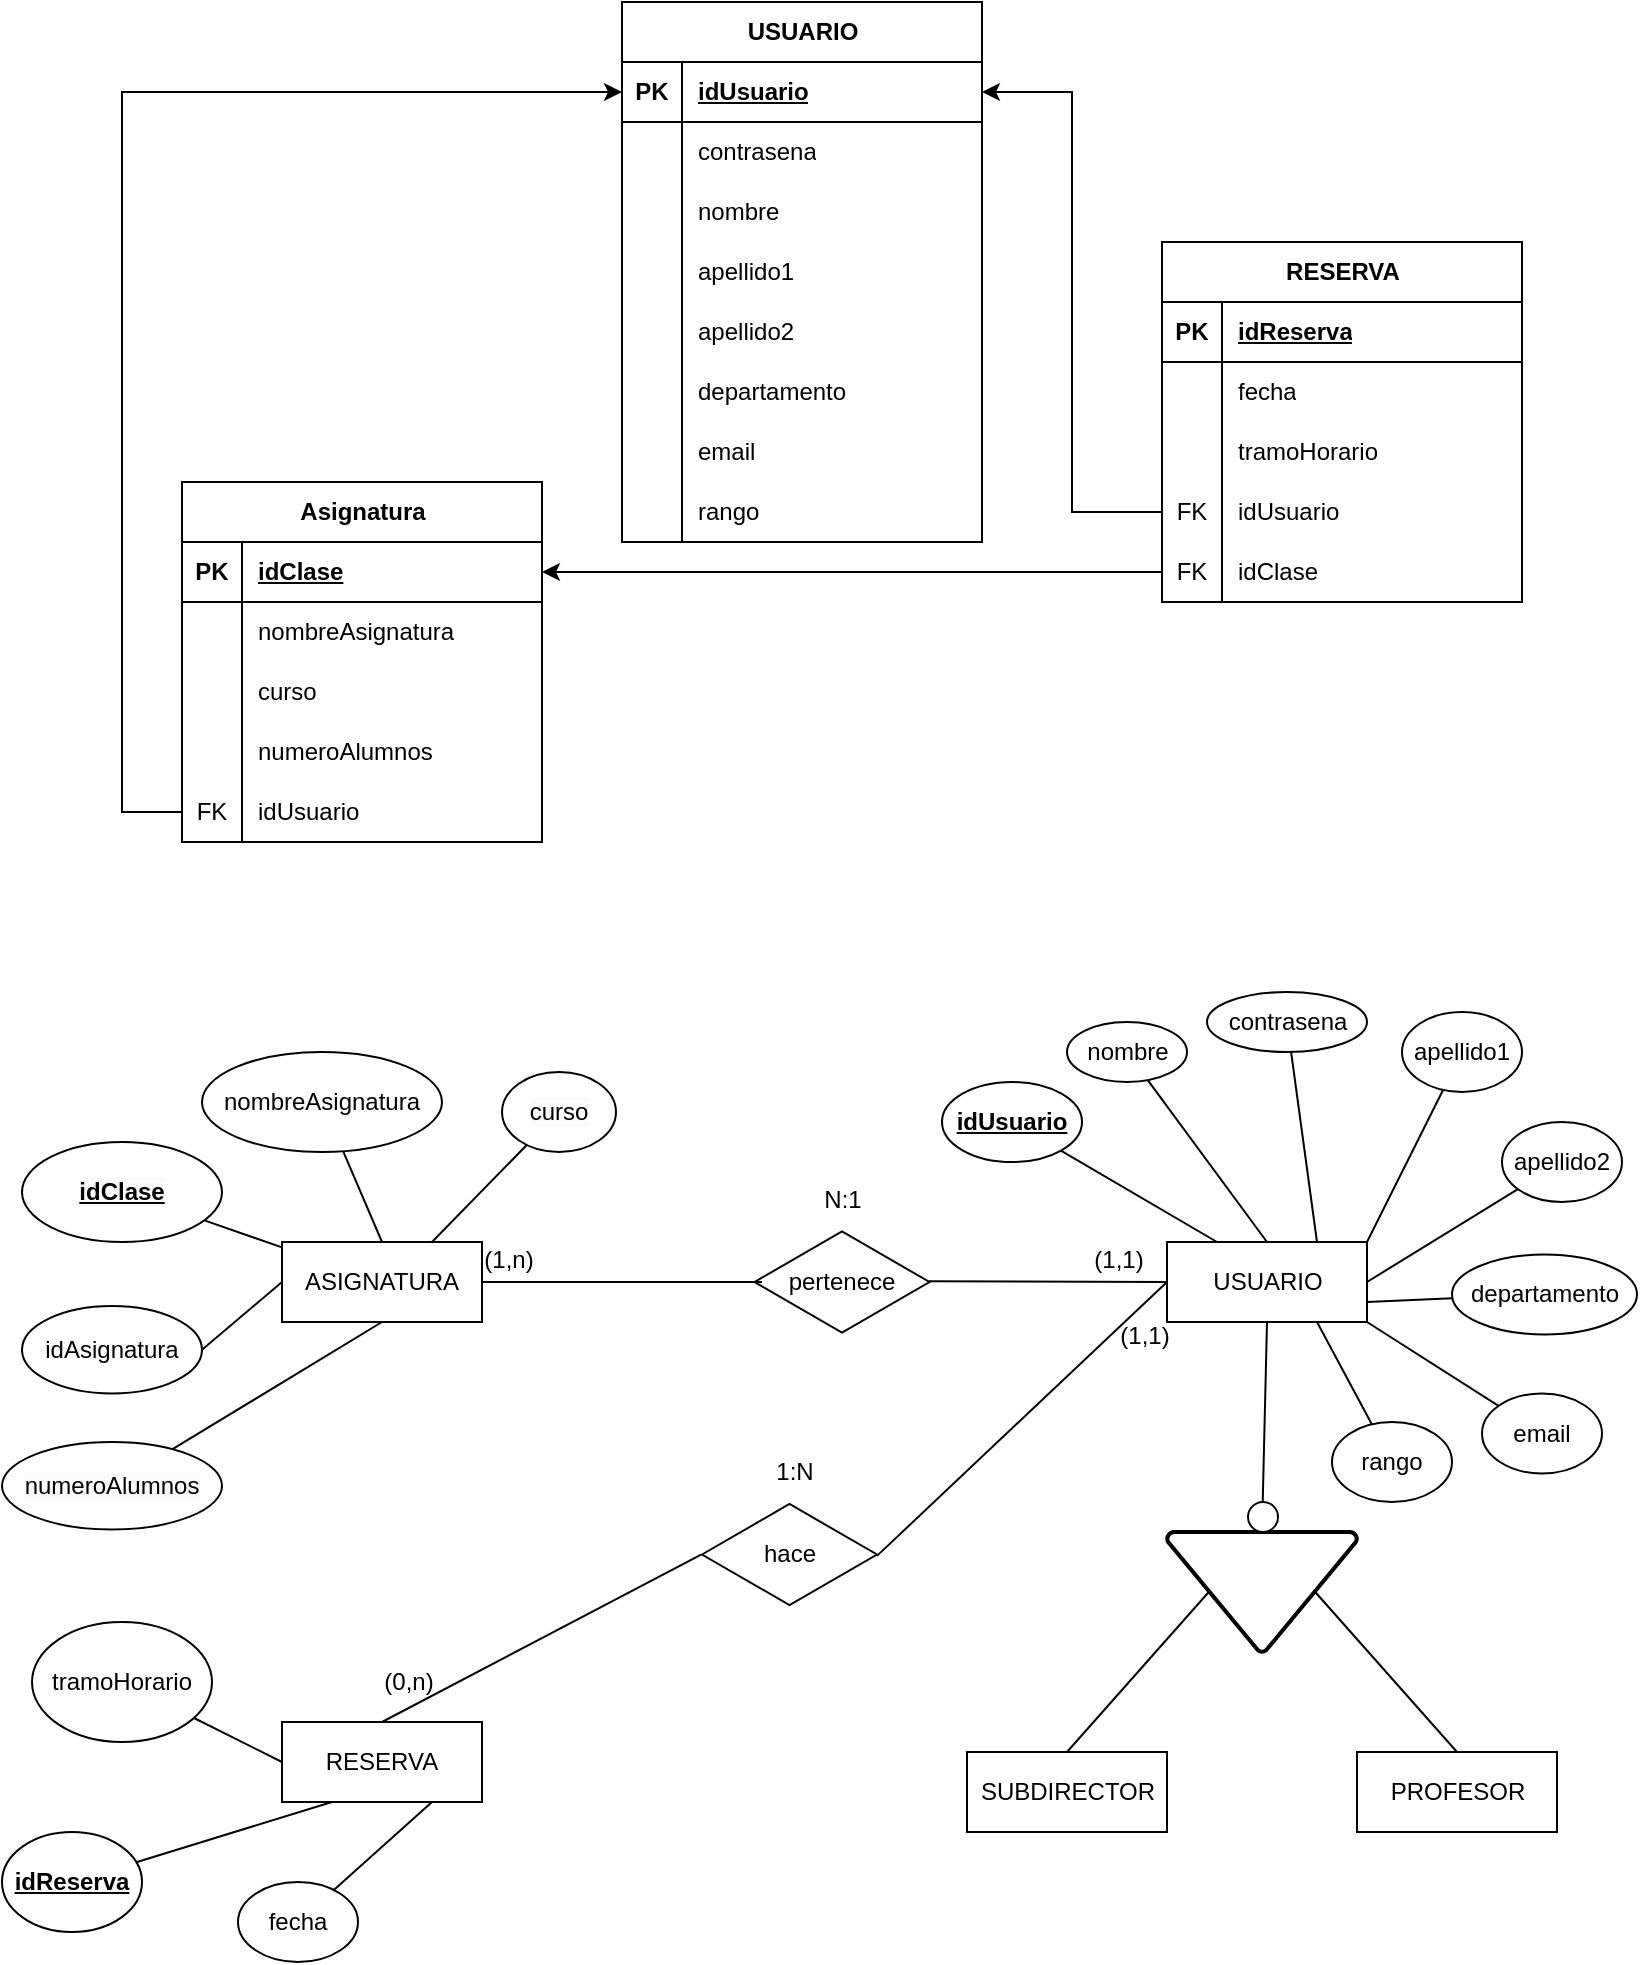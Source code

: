 <mxfile version="26.0.11">
  <diagram name="Página-1" id="NX2gMOwVnBS0EmzMO7Or">
    <mxGraphModel dx="1000" dy="530" grid="1" gridSize="10" guides="1" tooltips="1" connect="1" arrows="1" fold="1" page="1" pageScale="1" pageWidth="827" pageHeight="1169" math="0" shadow="0">
      <root>
        <mxCell id="0" />
        <mxCell id="1" parent="0" />
        <mxCell id="wzYJ2r0seQuiLL_xnfaj-1" value="USUARIO" style="shape=table;startSize=30;container=1;collapsible=1;childLayout=tableLayout;fixedRows=1;rowLines=0;fontStyle=1;align=center;resizeLast=1;html=1;" parent="1" vertex="1">
          <mxGeometry x="310" y="60" width="180" height="270" as="geometry" />
        </mxCell>
        <mxCell id="wzYJ2r0seQuiLL_xnfaj-2" value="" style="shape=tableRow;horizontal=0;startSize=0;swimlaneHead=0;swimlaneBody=0;fillColor=none;collapsible=0;dropTarget=0;points=[[0,0.5],[1,0.5]];portConstraint=eastwest;top=0;left=0;right=0;bottom=1;" parent="wzYJ2r0seQuiLL_xnfaj-1" vertex="1">
          <mxGeometry y="30" width="180" height="30" as="geometry" />
        </mxCell>
        <mxCell id="wzYJ2r0seQuiLL_xnfaj-3" value="PK" style="shape=partialRectangle;connectable=0;fillColor=none;top=0;left=0;bottom=0;right=0;fontStyle=1;overflow=hidden;whiteSpace=wrap;html=1;" parent="wzYJ2r0seQuiLL_xnfaj-2" vertex="1">
          <mxGeometry width="30" height="30" as="geometry">
            <mxRectangle width="30" height="30" as="alternateBounds" />
          </mxGeometry>
        </mxCell>
        <mxCell id="wzYJ2r0seQuiLL_xnfaj-4" value="idUsuario" style="shape=partialRectangle;connectable=0;fillColor=none;top=0;left=0;bottom=0;right=0;align=left;spacingLeft=6;fontStyle=5;overflow=hidden;whiteSpace=wrap;html=1;" parent="wzYJ2r0seQuiLL_xnfaj-2" vertex="1">
          <mxGeometry x="30" width="150" height="30" as="geometry">
            <mxRectangle width="150" height="30" as="alternateBounds" />
          </mxGeometry>
        </mxCell>
        <mxCell id="wzYJ2r0seQuiLL_xnfaj-5" value="" style="shape=tableRow;horizontal=0;startSize=0;swimlaneHead=0;swimlaneBody=0;fillColor=none;collapsible=0;dropTarget=0;points=[[0,0.5],[1,0.5]];portConstraint=eastwest;top=0;left=0;right=0;bottom=0;" parent="wzYJ2r0seQuiLL_xnfaj-1" vertex="1">
          <mxGeometry y="60" width="180" height="30" as="geometry" />
        </mxCell>
        <mxCell id="wzYJ2r0seQuiLL_xnfaj-6" value="" style="shape=partialRectangle;connectable=0;fillColor=none;top=0;left=0;bottom=0;right=0;editable=1;overflow=hidden;whiteSpace=wrap;html=1;" parent="wzYJ2r0seQuiLL_xnfaj-5" vertex="1">
          <mxGeometry width="30" height="30" as="geometry">
            <mxRectangle width="30" height="30" as="alternateBounds" />
          </mxGeometry>
        </mxCell>
        <mxCell id="wzYJ2r0seQuiLL_xnfaj-7" value="contrasena" style="shape=partialRectangle;connectable=0;fillColor=none;top=0;left=0;bottom=0;right=0;align=left;spacingLeft=6;overflow=hidden;whiteSpace=wrap;html=1;" parent="wzYJ2r0seQuiLL_xnfaj-5" vertex="1">
          <mxGeometry x="30" width="150" height="30" as="geometry">
            <mxRectangle width="150" height="30" as="alternateBounds" />
          </mxGeometry>
        </mxCell>
        <mxCell id="wzYJ2r0seQuiLL_xnfaj-8" value="" style="shape=tableRow;horizontal=0;startSize=0;swimlaneHead=0;swimlaneBody=0;fillColor=none;collapsible=0;dropTarget=0;points=[[0,0.5],[1,0.5]];portConstraint=eastwest;top=0;left=0;right=0;bottom=0;" parent="wzYJ2r0seQuiLL_xnfaj-1" vertex="1">
          <mxGeometry y="90" width="180" height="30" as="geometry" />
        </mxCell>
        <mxCell id="wzYJ2r0seQuiLL_xnfaj-9" value="" style="shape=partialRectangle;connectable=0;fillColor=none;top=0;left=0;bottom=0;right=0;editable=1;overflow=hidden;whiteSpace=wrap;html=1;" parent="wzYJ2r0seQuiLL_xnfaj-8" vertex="1">
          <mxGeometry width="30" height="30" as="geometry">
            <mxRectangle width="30" height="30" as="alternateBounds" />
          </mxGeometry>
        </mxCell>
        <mxCell id="wzYJ2r0seQuiLL_xnfaj-10" value="nombre" style="shape=partialRectangle;connectable=0;fillColor=none;top=0;left=0;bottom=0;right=0;align=left;spacingLeft=6;overflow=hidden;whiteSpace=wrap;html=1;" parent="wzYJ2r0seQuiLL_xnfaj-8" vertex="1">
          <mxGeometry x="30" width="150" height="30" as="geometry">
            <mxRectangle width="150" height="30" as="alternateBounds" />
          </mxGeometry>
        </mxCell>
        <mxCell id="wzYJ2r0seQuiLL_xnfaj-11" value="" style="shape=tableRow;horizontal=0;startSize=0;swimlaneHead=0;swimlaneBody=0;fillColor=none;collapsible=0;dropTarget=0;points=[[0,0.5],[1,0.5]];portConstraint=eastwest;top=0;left=0;right=0;bottom=0;" parent="wzYJ2r0seQuiLL_xnfaj-1" vertex="1">
          <mxGeometry y="120" width="180" height="30" as="geometry" />
        </mxCell>
        <mxCell id="wzYJ2r0seQuiLL_xnfaj-12" value="" style="shape=partialRectangle;connectable=0;fillColor=none;top=0;left=0;bottom=0;right=0;editable=1;overflow=hidden;whiteSpace=wrap;html=1;" parent="wzYJ2r0seQuiLL_xnfaj-11" vertex="1">
          <mxGeometry width="30" height="30" as="geometry">
            <mxRectangle width="30" height="30" as="alternateBounds" />
          </mxGeometry>
        </mxCell>
        <mxCell id="wzYJ2r0seQuiLL_xnfaj-13" value="apellido1" style="shape=partialRectangle;connectable=0;fillColor=none;top=0;left=0;bottom=0;right=0;align=left;spacingLeft=6;overflow=hidden;whiteSpace=wrap;html=1;" parent="wzYJ2r0seQuiLL_xnfaj-11" vertex="1">
          <mxGeometry x="30" width="150" height="30" as="geometry">
            <mxRectangle width="150" height="30" as="alternateBounds" />
          </mxGeometry>
        </mxCell>
        <mxCell id="wzYJ2r0seQuiLL_xnfaj-40" value="" style="shape=tableRow;horizontal=0;startSize=0;swimlaneHead=0;swimlaneBody=0;fillColor=none;collapsible=0;dropTarget=0;points=[[0,0.5],[1,0.5]];portConstraint=eastwest;top=0;left=0;right=0;bottom=0;" parent="wzYJ2r0seQuiLL_xnfaj-1" vertex="1">
          <mxGeometry y="150" width="180" height="30" as="geometry" />
        </mxCell>
        <mxCell id="wzYJ2r0seQuiLL_xnfaj-41" value="" style="shape=partialRectangle;connectable=0;fillColor=none;top=0;left=0;bottom=0;right=0;editable=1;overflow=hidden;whiteSpace=wrap;html=1;" parent="wzYJ2r0seQuiLL_xnfaj-40" vertex="1">
          <mxGeometry width="30" height="30" as="geometry">
            <mxRectangle width="30" height="30" as="alternateBounds" />
          </mxGeometry>
        </mxCell>
        <mxCell id="wzYJ2r0seQuiLL_xnfaj-42" value="apellido2" style="shape=partialRectangle;connectable=0;fillColor=none;top=0;left=0;bottom=0;right=0;align=left;spacingLeft=6;overflow=hidden;whiteSpace=wrap;html=1;" parent="wzYJ2r0seQuiLL_xnfaj-40" vertex="1">
          <mxGeometry x="30" width="150" height="30" as="geometry">
            <mxRectangle width="150" height="30" as="alternateBounds" />
          </mxGeometry>
        </mxCell>
        <mxCell id="wzYJ2r0seQuiLL_xnfaj-43" value="" style="shape=tableRow;horizontal=0;startSize=0;swimlaneHead=0;swimlaneBody=0;fillColor=none;collapsible=0;dropTarget=0;points=[[0,0.5],[1,0.5]];portConstraint=eastwest;top=0;left=0;right=0;bottom=0;" parent="wzYJ2r0seQuiLL_xnfaj-1" vertex="1">
          <mxGeometry y="180" width="180" height="30" as="geometry" />
        </mxCell>
        <mxCell id="wzYJ2r0seQuiLL_xnfaj-44" value="" style="shape=partialRectangle;connectable=0;fillColor=none;top=0;left=0;bottom=0;right=0;editable=1;overflow=hidden;whiteSpace=wrap;html=1;" parent="wzYJ2r0seQuiLL_xnfaj-43" vertex="1">
          <mxGeometry width="30" height="30" as="geometry">
            <mxRectangle width="30" height="30" as="alternateBounds" />
          </mxGeometry>
        </mxCell>
        <mxCell id="wzYJ2r0seQuiLL_xnfaj-45" value="departamento" style="shape=partialRectangle;connectable=0;fillColor=none;top=0;left=0;bottom=0;right=0;align=left;spacingLeft=6;overflow=hidden;whiteSpace=wrap;html=1;" parent="wzYJ2r0seQuiLL_xnfaj-43" vertex="1">
          <mxGeometry x="30" width="150" height="30" as="geometry">
            <mxRectangle width="150" height="30" as="alternateBounds" />
          </mxGeometry>
        </mxCell>
        <mxCell id="wzYJ2r0seQuiLL_xnfaj-46" value="" style="shape=tableRow;horizontal=0;startSize=0;swimlaneHead=0;swimlaneBody=0;fillColor=none;collapsible=0;dropTarget=0;points=[[0,0.5],[1,0.5]];portConstraint=eastwest;top=0;left=0;right=0;bottom=0;" parent="wzYJ2r0seQuiLL_xnfaj-1" vertex="1">
          <mxGeometry y="210" width="180" height="30" as="geometry" />
        </mxCell>
        <mxCell id="wzYJ2r0seQuiLL_xnfaj-47" value="" style="shape=partialRectangle;connectable=0;fillColor=none;top=0;left=0;bottom=0;right=0;editable=1;overflow=hidden;whiteSpace=wrap;html=1;" parent="wzYJ2r0seQuiLL_xnfaj-46" vertex="1">
          <mxGeometry width="30" height="30" as="geometry">
            <mxRectangle width="30" height="30" as="alternateBounds" />
          </mxGeometry>
        </mxCell>
        <mxCell id="wzYJ2r0seQuiLL_xnfaj-48" value="email" style="shape=partialRectangle;connectable=0;fillColor=none;top=0;left=0;bottom=0;right=0;align=left;spacingLeft=6;overflow=hidden;whiteSpace=wrap;html=1;" parent="wzYJ2r0seQuiLL_xnfaj-46" vertex="1">
          <mxGeometry x="30" width="150" height="30" as="geometry">
            <mxRectangle width="150" height="30" as="alternateBounds" />
          </mxGeometry>
        </mxCell>
        <mxCell id="wzYJ2r0seQuiLL_xnfaj-49" value="" style="shape=tableRow;horizontal=0;startSize=0;swimlaneHead=0;swimlaneBody=0;fillColor=none;collapsible=0;dropTarget=0;points=[[0,0.5],[1,0.5]];portConstraint=eastwest;top=0;left=0;right=0;bottom=0;" parent="wzYJ2r0seQuiLL_xnfaj-1" vertex="1">
          <mxGeometry y="240" width="180" height="30" as="geometry" />
        </mxCell>
        <mxCell id="wzYJ2r0seQuiLL_xnfaj-50" value="" style="shape=partialRectangle;connectable=0;fillColor=none;top=0;left=0;bottom=0;right=0;editable=1;overflow=hidden;whiteSpace=wrap;html=1;" parent="wzYJ2r0seQuiLL_xnfaj-49" vertex="1">
          <mxGeometry width="30" height="30" as="geometry">
            <mxRectangle width="30" height="30" as="alternateBounds" />
          </mxGeometry>
        </mxCell>
        <mxCell id="wzYJ2r0seQuiLL_xnfaj-51" value="rango" style="shape=partialRectangle;connectable=0;fillColor=none;top=0;left=0;bottom=0;right=0;align=left;spacingLeft=6;overflow=hidden;whiteSpace=wrap;html=1;" parent="wzYJ2r0seQuiLL_xnfaj-49" vertex="1">
          <mxGeometry x="30" width="150" height="30" as="geometry">
            <mxRectangle width="150" height="30" as="alternateBounds" />
          </mxGeometry>
        </mxCell>
        <mxCell id="wzYJ2r0seQuiLL_xnfaj-14" value="Asignatura" style="shape=table;startSize=30;container=1;collapsible=1;childLayout=tableLayout;fixedRows=1;rowLines=0;fontStyle=1;align=center;resizeLast=1;html=1;" parent="1" vertex="1">
          <mxGeometry x="90" y="300" width="180" height="180" as="geometry">
            <mxRectangle x="560" y="220" width="80" height="30" as="alternateBounds" />
          </mxGeometry>
        </mxCell>
        <mxCell id="wzYJ2r0seQuiLL_xnfaj-15" value="" style="shape=tableRow;horizontal=0;startSize=0;swimlaneHead=0;swimlaneBody=0;fillColor=none;collapsible=0;dropTarget=0;points=[[0,0.5],[1,0.5]];portConstraint=eastwest;top=0;left=0;right=0;bottom=1;" parent="wzYJ2r0seQuiLL_xnfaj-14" vertex="1">
          <mxGeometry y="30" width="180" height="30" as="geometry" />
        </mxCell>
        <mxCell id="wzYJ2r0seQuiLL_xnfaj-16" value="PK" style="shape=partialRectangle;connectable=0;fillColor=none;top=0;left=0;bottom=0;right=0;fontStyle=1;overflow=hidden;whiteSpace=wrap;html=1;" parent="wzYJ2r0seQuiLL_xnfaj-15" vertex="1">
          <mxGeometry width="30" height="30" as="geometry">
            <mxRectangle width="30" height="30" as="alternateBounds" />
          </mxGeometry>
        </mxCell>
        <mxCell id="wzYJ2r0seQuiLL_xnfaj-17" value="idClase" style="shape=partialRectangle;connectable=0;fillColor=none;top=0;left=0;bottom=0;right=0;align=left;spacingLeft=6;fontStyle=5;overflow=hidden;whiteSpace=wrap;html=1;" parent="wzYJ2r0seQuiLL_xnfaj-15" vertex="1">
          <mxGeometry x="30" width="150" height="30" as="geometry">
            <mxRectangle width="150" height="30" as="alternateBounds" />
          </mxGeometry>
        </mxCell>
        <mxCell id="wzYJ2r0seQuiLL_xnfaj-18" value="" style="shape=tableRow;horizontal=0;startSize=0;swimlaneHead=0;swimlaneBody=0;fillColor=none;collapsible=0;dropTarget=0;points=[[0,0.5],[1,0.5]];portConstraint=eastwest;top=0;left=0;right=0;bottom=0;" parent="wzYJ2r0seQuiLL_xnfaj-14" vertex="1">
          <mxGeometry y="60" width="180" height="30" as="geometry" />
        </mxCell>
        <mxCell id="wzYJ2r0seQuiLL_xnfaj-19" value="" style="shape=partialRectangle;connectable=0;fillColor=none;top=0;left=0;bottom=0;right=0;editable=1;overflow=hidden;whiteSpace=wrap;html=1;" parent="wzYJ2r0seQuiLL_xnfaj-18" vertex="1">
          <mxGeometry width="30" height="30" as="geometry">
            <mxRectangle width="30" height="30" as="alternateBounds" />
          </mxGeometry>
        </mxCell>
        <mxCell id="wzYJ2r0seQuiLL_xnfaj-20" value="nombreAsignatura" style="shape=partialRectangle;connectable=0;fillColor=none;top=0;left=0;bottom=0;right=0;align=left;spacingLeft=6;overflow=hidden;whiteSpace=wrap;html=1;" parent="wzYJ2r0seQuiLL_xnfaj-18" vertex="1">
          <mxGeometry x="30" width="150" height="30" as="geometry">
            <mxRectangle width="150" height="30" as="alternateBounds" />
          </mxGeometry>
        </mxCell>
        <mxCell id="wzYJ2r0seQuiLL_xnfaj-21" value="" style="shape=tableRow;horizontal=0;startSize=0;swimlaneHead=0;swimlaneBody=0;fillColor=none;collapsible=0;dropTarget=0;points=[[0,0.5],[1,0.5]];portConstraint=eastwest;top=0;left=0;right=0;bottom=0;" parent="wzYJ2r0seQuiLL_xnfaj-14" vertex="1">
          <mxGeometry y="90" width="180" height="30" as="geometry" />
        </mxCell>
        <mxCell id="wzYJ2r0seQuiLL_xnfaj-22" value="" style="shape=partialRectangle;connectable=0;fillColor=none;top=0;left=0;bottom=0;right=0;editable=1;overflow=hidden;whiteSpace=wrap;html=1;" parent="wzYJ2r0seQuiLL_xnfaj-21" vertex="1">
          <mxGeometry width="30" height="30" as="geometry">
            <mxRectangle width="30" height="30" as="alternateBounds" />
          </mxGeometry>
        </mxCell>
        <mxCell id="wzYJ2r0seQuiLL_xnfaj-23" value="curso" style="shape=partialRectangle;connectable=0;fillColor=none;top=0;left=0;bottom=0;right=0;align=left;spacingLeft=6;overflow=hidden;whiteSpace=wrap;html=1;" parent="wzYJ2r0seQuiLL_xnfaj-21" vertex="1">
          <mxGeometry x="30" width="150" height="30" as="geometry">
            <mxRectangle width="150" height="30" as="alternateBounds" />
          </mxGeometry>
        </mxCell>
        <mxCell id="wzYJ2r0seQuiLL_xnfaj-24" value="" style="shape=tableRow;horizontal=0;startSize=0;swimlaneHead=0;swimlaneBody=0;fillColor=none;collapsible=0;dropTarget=0;points=[[0,0.5],[1,0.5]];portConstraint=eastwest;top=0;left=0;right=0;bottom=0;" parent="wzYJ2r0seQuiLL_xnfaj-14" vertex="1">
          <mxGeometry y="120" width="180" height="30" as="geometry" />
        </mxCell>
        <mxCell id="wzYJ2r0seQuiLL_xnfaj-25" value="" style="shape=partialRectangle;connectable=0;fillColor=none;top=0;left=0;bottom=0;right=0;editable=1;overflow=hidden;whiteSpace=wrap;html=1;" parent="wzYJ2r0seQuiLL_xnfaj-24" vertex="1">
          <mxGeometry width="30" height="30" as="geometry">
            <mxRectangle width="30" height="30" as="alternateBounds" />
          </mxGeometry>
        </mxCell>
        <mxCell id="wzYJ2r0seQuiLL_xnfaj-26" value="numeroAlumnos" style="shape=partialRectangle;connectable=0;fillColor=none;top=0;left=0;bottom=0;right=0;align=left;spacingLeft=6;overflow=hidden;whiteSpace=wrap;html=1;" parent="wzYJ2r0seQuiLL_xnfaj-24" vertex="1">
          <mxGeometry x="30" width="150" height="30" as="geometry">
            <mxRectangle width="150" height="30" as="alternateBounds" />
          </mxGeometry>
        </mxCell>
        <mxCell id="wzYJ2r0seQuiLL_xnfaj-52" value="" style="shape=tableRow;horizontal=0;startSize=0;swimlaneHead=0;swimlaneBody=0;fillColor=none;collapsible=0;dropTarget=0;points=[[0,0.5],[1,0.5]];portConstraint=eastwest;top=0;left=0;right=0;bottom=0;" parent="wzYJ2r0seQuiLL_xnfaj-14" vertex="1">
          <mxGeometry y="150" width="180" height="30" as="geometry" />
        </mxCell>
        <mxCell id="wzYJ2r0seQuiLL_xnfaj-53" value="FK" style="shape=partialRectangle;connectable=0;fillColor=none;top=0;left=0;bottom=0;right=0;editable=1;overflow=hidden;whiteSpace=wrap;html=1;" parent="wzYJ2r0seQuiLL_xnfaj-52" vertex="1">
          <mxGeometry width="30" height="30" as="geometry">
            <mxRectangle width="30" height="30" as="alternateBounds" />
          </mxGeometry>
        </mxCell>
        <mxCell id="wzYJ2r0seQuiLL_xnfaj-54" value="idUsuario" style="shape=partialRectangle;connectable=0;fillColor=none;top=0;left=0;bottom=0;right=0;align=left;spacingLeft=6;overflow=hidden;whiteSpace=wrap;html=1;" parent="wzYJ2r0seQuiLL_xnfaj-52" vertex="1">
          <mxGeometry x="30" width="150" height="30" as="geometry">
            <mxRectangle width="150" height="30" as="alternateBounds" />
          </mxGeometry>
        </mxCell>
        <mxCell id="wzYJ2r0seQuiLL_xnfaj-27" value="RESERVA" style="shape=table;startSize=30;container=1;collapsible=1;childLayout=tableLayout;fixedRows=1;rowLines=0;fontStyle=1;align=center;resizeLast=1;html=1;" parent="1" vertex="1">
          <mxGeometry x="580" y="180" width="180" height="180" as="geometry" />
        </mxCell>
        <mxCell id="wzYJ2r0seQuiLL_xnfaj-28" value="" style="shape=tableRow;horizontal=0;startSize=0;swimlaneHead=0;swimlaneBody=0;fillColor=none;collapsible=0;dropTarget=0;points=[[0,0.5],[1,0.5]];portConstraint=eastwest;top=0;left=0;right=0;bottom=1;" parent="wzYJ2r0seQuiLL_xnfaj-27" vertex="1">
          <mxGeometry y="30" width="180" height="30" as="geometry" />
        </mxCell>
        <mxCell id="wzYJ2r0seQuiLL_xnfaj-29" value="PK" style="shape=partialRectangle;connectable=0;fillColor=none;top=0;left=0;bottom=0;right=0;fontStyle=1;overflow=hidden;whiteSpace=wrap;html=1;" parent="wzYJ2r0seQuiLL_xnfaj-28" vertex="1">
          <mxGeometry width="30" height="30" as="geometry">
            <mxRectangle width="30" height="30" as="alternateBounds" />
          </mxGeometry>
        </mxCell>
        <mxCell id="wzYJ2r0seQuiLL_xnfaj-30" value="idReserva" style="shape=partialRectangle;connectable=0;fillColor=none;top=0;left=0;bottom=0;right=0;align=left;spacingLeft=6;fontStyle=5;overflow=hidden;whiteSpace=wrap;html=1;" parent="wzYJ2r0seQuiLL_xnfaj-28" vertex="1">
          <mxGeometry x="30" width="150" height="30" as="geometry">
            <mxRectangle width="150" height="30" as="alternateBounds" />
          </mxGeometry>
        </mxCell>
        <mxCell id="wzYJ2r0seQuiLL_xnfaj-31" value="" style="shape=tableRow;horizontal=0;startSize=0;swimlaneHead=0;swimlaneBody=0;fillColor=none;collapsible=0;dropTarget=0;points=[[0,0.5],[1,0.5]];portConstraint=eastwest;top=0;left=0;right=0;bottom=0;" parent="wzYJ2r0seQuiLL_xnfaj-27" vertex="1">
          <mxGeometry y="60" width="180" height="30" as="geometry" />
        </mxCell>
        <mxCell id="wzYJ2r0seQuiLL_xnfaj-32" value="" style="shape=partialRectangle;connectable=0;fillColor=none;top=0;left=0;bottom=0;right=0;editable=1;overflow=hidden;whiteSpace=wrap;html=1;" parent="wzYJ2r0seQuiLL_xnfaj-31" vertex="1">
          <mxGeometry width="30" height="30" as="geometry">
            <mxRectangle width="30" height="30" as="alternateBounds" />
          </mxGeometry>
        </mxCell>
        <mxCell id="wzYJ2r0seQuiLL_xnfaj-33" value="fecha" style="shape=partialRectangle;connectable=0;fillColor=none;top=0;left=0;bottom=0;right=0;align=left;spacingLeft=6;overflow=hidden;whiteSpace=wrap;html=1;" parent="wzYJ2r0seQuiLL_xnfaj-31" vertex="1">
          <mxGeometry x="30" width="150" height="30" as="geometry">
            <mxRectangle width="150" height="30" as="alternateBounds" />
          </mxGeometry>
        </mxCell>
        <mxCell id="wzYJ2r0seQuiLL_xnfaj-34" value="" style="shape=tableRow;horizontal=0;startSize=0;swimlaneHead=0;swimlaneBody=0;fillColor=none;collapsible=0;dropTarget=0;points=[[0,0.5],[1,0.5]];portConstraint=eastwest;top=0;left=0;right=0;bottom=0;" parent="wzYJ2r0seQuiLL_xnfaj-27" vertex="1">
          <mxGeometry y="90" width="180" height="30" as="geometry" />
        </mxCell>
        <mxCell id="wzYJ2r0seQuiLL_xnfaj-35" value="" style="shape=partialRectangle;connectable=0;fillColor=none;top=0;left=0;bottom=0;right=0;editable=1;overflow=hidden;whiteSpace=wrap;html=1;" parent="wzYJ2r0seQuiLL_xnfaj-34" vertex="1">
          <mxGeometry width="30" height="30" as="geometry">
            <mxRectangle width="30" height="30" as="alternateBounds" />
          </mxGeometry>
        </mxCell>
        <mxCell id="wzYJ2r0seQuiLL_xnfaj-36" value="tramoHorario" style="shape=partialRectangle;connectable=0;fillColor=none;top=0;left=0;bottom=0;right=0;align=left;spacingLeft=6;overflow=hidden;whiteSpace=wrap;html=1;" parent="wzYJ2r0seQuiLL_xnfaj-34" vertex="1">
          <mxGeometry x="30" width="150" height="30" as="geometry">
            <mxRectangle width="150" height="30" as="alternateBounds" />
          </mxGeometry>
        </mxCell>
        <mxCell id="wzYJ2r0seQuiLL_xnfaj-37" value="" style="shape=tableRow;horizontal=0;startSize=0;swimlaneHead=0;swimlaneBody=0;fillColor=none;collapsible=0;dropTarget=0;points=[[0,0.5],[1,0.5]];portConstraint=eastwest;top=0;left=0;right=0;bottom=0;" parent="wzYJ2r0seQuiLL_xnfaj-27" vertex="1">
          <mxGeometry y="120" width="180" height="30" as="geometry" />
        </mxCell>
        <mxCell id="wzYJ2r0seQuiLL_xnfaj-38" value="FK" style="shape=partialRectangle;connectable=0;fillColor=none;top=0;left=0;bottom=0;right=0;editable=1;overflow=hidden;whiteSpace=wrap;html=1;" parent="wzYJ2r0seQuiLL_xnfaj-37" vertex="1">
          <mxGeometry width="30" height="30" as="geometry">
            <mxRectangle width="30" height="30" as="alternateBounds" />
          </mxGeometry>
        </mxCell>
        <mxCell id="wzYJ2r0seQuiLL_xnfaj-39" value="idUsuario" style="shape=partialRectangle;connectable=0;fillColor=none;top=0;left=0;bottom=0;right=0;align=left;spacingLeft=6;overflow=hidden;whiteSpace=wrap;html=1;" parent="wzYJ2r0seQuiLL_xnfaj-37" vertex="1">
          <mxGeometry x="30" width="150" height="30" as="geometry">
            <mxRectangle width="150" height="30" as="alternateBounds" />
          </mxGeometry>
        </mxCell>
        <mxCell id="wzYJ2r0seQuiLL_xnfaj-55" value="" style="shape=tableRow;horizontal=0;startSize=0;swimlaneHead=0;swimlaneBody=0;fillColor=none;collapsible=0;dropTarget=0;points=[[0,0.5],[1,0.5]];portConstraint=eastwest;top=0;left=0;right=0;bottom=0;" parent="wzYJ2r0seQuiLL_xnfaj-27" vertex="1">
          <mxGeometry y="150" width="180" height="30" as="geometry" />
        </mxCell>
        <mxCell id="wzYJ2r0seQuiLL_xnfaj-56" value="FK" style="shape=partialRectangle;connectable=0;fillColor=none;top=0;left=0;bottom=0;right=0;editable=1;overflow=hidden;whiteSpace=wrap;html=1;" parent="wzYJ2r0seQuiLL_xnfaj-55" vertex="1">
          <mxGeometry width="30" height="30" as="geometry">
            <mxRectangle width="30" height="30" as="alternateBounds" />
          </mxGeometry>
        </mxCell>
        <mxCell id="wzYJ2r0seQuiLL_xnfaj-57" value="idClase" style="shape=partialRectangle;connectable=0;fillColor=none;top=0;left=0;bottom=0;right=0;align=left;spacingLeft=6;overflow=hidden;whiteSpace=wrap;html=1;" parent="wzYJ2r0seQuiLL_xnfaj-55" vertex="1">
          <mxGeometry x="30" width="150" height="30" as="geometry">
            <mxRectangle width="150" height="30" as="alternateBounds" />
          </mxGeometry>
        </mxCell>
        <mxCell id="wzYJ2r0seQuiLL_xnfaj-66" value="ASIGNATURA" style="whiteSpace=wrap;html=1;align=center;" parent="1" vertex="1">
          <mxGeometry x="140" y="680" width="100" height="40" as="geometry" />
        </mxCell>
        <mxCell id="wzYJ2r0seQuiLL_xnfaj-67" value="RESERVA" style="whiteSpace=wrap;html=1;align=center;" parent="1" vertex="1">
          <mxGeometry x="140" y="920" width="100" height="40" as="geometry" />
        </mxCell>
        <mxCell id="wzYJ2r0seQuiLL_xnfaj-68" value="USUARIO" style="whiteSpace=wrap;html=1;align=center;" parent="1" vertex="1">
          <mxGeometry x="582.5" y="680" width="100" height="40" as="geometry" />
        </mxCell>
        <mxCell id="wzYJ2r0seQuiLL_xnfaj-69" value="SUBDIRECTOR" style="whiteSpace=wrap;html=1;align=center;" parent="1" vertex="1">
          <mxGeometry x="482.5" y="935" width="100" height="40" as="geometry" />
        </mxCell>
        <mxCell id="wzYJ2r0seQuiLL_xnfaj-70" value="PROFESOR" style="whiteSpace=wrap;html=1;align=center;" parent="1" vertex="1">
          <mxGeometry x="677.5" y="935" width="100" height="40" as="geometry" />
        </mxCell>
        <mxCell id="wzYJ2r0seQuiLL_xnfaj-72" style="rounded=0;orthogonalLoop=1;jettySize=auto;html=1;entryX=0.5;entryY=0;entryDx=0;entryDy=0;exitX=0.78;exitY=0.5;exitDx=0;exitDy=0;exitPerimeter=0;endArrow=none;startFill=0;" parent="1" source="wzYJ2r0seQuiLL_xnfaj-71" target="wzYJ2r0seQuiLL_xnfaj-69" edge="1">
          <mxGeometry relative="1" as="geometry" />
        </mxCell>
        <mxCell id="wzYJ2r0seQuiLL_xnfaj-71" value="" style="strokeWidth=2;html=1;shape=mxgraph.flowchart.extract_or_measurement;whiteSpace=wrap;rotation=-180;" parent="1" vertex="1">
          <mxGeometry x="582.5" y="825" width="95" height="60" as="geometry" />
        </mxCell>
        <mxCell id="wzYJ2r0seQuiLL_xnfaj-74" style="rounded=0;orthogonalLoop=1;jettySize=auto;html=1;entryX=0.5;entryY=0;entryDx=0;entryDy=0;exitX=0.22;exitY=0.5;exitDx=0;exitDy=0;exitPerimeter=0;endArrow=none;startFill=0;" parent="1" source="wzYJ2r0seQuiLL_xnfaj-71" target="wzYJ2r0seQuiLL_xnfaj-70" edge="1">
          <mxGeometry relative="1" as="geometry">
            <mxPoint x="613.5" y="865" as="sourcePoint" />
            <mxPoint x="542.5" y="945" as="targetPoint" />
          </mxGeometry>
        </mxCell>
        <mxCell id="wzYJ2r0seQuiLL_xnfaj-75" style="rounded=0;orthogonalLoop=1;jettySize=auto;html=1;entryX=0.5;entryY=1;entryDx=0;entryDy=0;exitX=0.5;exitY=1;exitDx=0;exitDy=0;entryPerimeter=0;endArrow=none;startFill=0;" parent="1" source="wzYJ2r0seQuiLL_xnfaj-68" target="wzYJ2r0seQuiLL_xnfaj-71" edge="1">
          <mxGeometry relative="1" as="geometry">
            <mxPoint x="613.5" y="865" as="sourcePoint" />
            <mxPoint x="542.5" y="945" as="targetPoint" />
          </mxGeometry>
        </mxCell>
        <mxCell id="wzYJ2r0seQuiLL_xnfaj-76" value="" style="verticalLabelPosition=bottom;verticalAlign=top;html=1;shape=mxgraph.flowchart.on-page_reference;" parent="1" vertex="1">
          <mxGeometry x="623" y="810" width="15" height="15" as="geometry" />
        </mxCell>
        <mxCell id="wzYJ2r0seQuiLL_xnfaj-78" value="pertenece" style="html=1;whiteSpace=wrap;aspect=fixed;shape=isoRectangle;" parent="1" vertex="1">
          <mxGeometry x="376.25" y="673.75" width="87.5" height="52.5" as="geometry" />
        </mxCell>
        <mxCell id="wzYJ2r0seQuiLL_xnfaj-79" value="hace" style="html=1;whiteSpace=wrap;aspect=fixed;shape=isoRectangle;" parent="1" vertex="1">
          <mxGeometry x="350" y="810" width="87.5" height="52.5" as="geometry" />
        </mxCell>
        <mxCell id="wzYJ2r0seQuiLL_xnfaj-81" style="rounded=0;orthogonalLoop=1;jettySize=auto;html=1;entryX=0.5;entryY=0;entryDx=0;entryDy=0;exitX=-0.005;exitY=0.501;exitDx=0;exitDy=0;exitPerimeter=0;endArrow=none;startFill=0;" parent="1" source="wzYJ2r0seQuiLL_xnfaj-79" target="wzYJ2r0seQuiLL_xnfaj-67" edge="1">
          <mxGeometry relative="1" as="geometry">
            <mxPoint x="613" y="865" as="sourcePoint" />
            <mxPoint x="543" y="945" as="targetPoint" />
          </mxGeometry>
        </mxCell>
        <mxCell id="wzYJ2r0seQuiLL_xnfaj-82" style="rounded=0;orthogonalLoop=1;jettySize=auto;html=1;entryX=1;entryY=0.513;entryDx=0;entryDy=0;exitX=0;exitY=0.5;exitDx=0;exitDy=0;endArrow=none;startFill=0;entryPerimeter=0;" parent="1" source="wzYJ2r0seQuiLL_xnfaj-68" target="wzYJ2r0seQuiLL_xnfaj-79" edge="1">
          <mxGeometry relative="1" as="geometry">
            <mxPoint x="623" y="875" as="sourcePoint" />
            <mxPoint x="553" y="955" as="targetPoint" />
          </mxGeometry>
        </mxCell>
        <mxCell id="wzYJ2r0seQuiLL_xnfaj-83" style="rounded=0;orthogonalLoop=1;jettySize=auto;html=1;entryX=0.996;entryY=0.494;entryDx=0;entryDy=0;exitX=0;exitY=0.5;exitDx=0;exitDy=0;endArrow=none;startFill=0;entryPerimeter=0;" parent="1" source="wzYJ2r0seQuiLL_xnfaj-68" target="wzYJ2r0seQuiLL_xnfaj-78" edge="1">
          <mxGeometry relative="1" as="geometry">
            <mxPoint x="633" y="885" as="sourcePoint" />
            <mxPoint x="563" y="965" as="targetPoint" />
          </mxGeometry>
        </mxCell>
        <mxCell id="wzYJ2r0seQuiLL_xnfaj-84" style="rounded=0;orthogonalLoop=1;jettySize=auto;html=1;entryX=1;entryY=0.5;entryDx=0;entryDy=0;exitX=0.043;exitY=0.5;exitDx=0;exitDy=0;exitPerimeter=0;endArrow=none;startFill=0;" parent="1" source="wzYJ2r0seQuiLL_xnfaj-78" target="wzYJ2r0seQuiLL_xnfaj-66" edge="1">
          <mxGeometry relative="1" as="geometry">
            <mxPoint x="643" y="895" as="sourcePoint" />
            <mxPoint x="573" y="975" as="targetPoint" />
          </mxGeometry>
        </mxCell>
        <mxCell id="kKRNNC9Q83lT1yHQBPAs-1" value="(1,n)" style="text;html=1;align=center;verticalAlign=middle;resizable=0;points=[];autosize=1;strokeColor=none;fillColor=none;" parent="1" vertex="1">
          <mxGeometry x="228" y="673.75" width="50" height="30" as="geometry" />
        </mxCell>
        <mxCell id="kKRNNC9Q83lT1yHQBPAs-2" value="(1,1)" style="text;html=1;align=center;verticalAlign=middle;resizable=0;points=[];autosize=1;strokeColor=none;fillColor=none;" parent="1" vertex="1">
          <mxGeometry x="532.5" y="673.75" width="50" height="30" as="geometry" />
        </mxCell>
        <mxCell id="kKRNNC9Q83lT1yHQBPAs-3" value="(0,n)" style="text;html=1;align=center;verticalAlign=middle;resizable=0;points=[];autosize=1;strokeColor=none;fillColor=none;" parent="1" vertex="1">
          <mxGeometry x="178" y="885" width="50" height="30" as="geometry" />
        </mxCell>
        <mxCell id="kKRNNC9Q83lT1yHQBPAs-4" value="(1,1)" style="text;html=1;align=center;verticalAlign=middle;resizable=0;points=[];autosize=1;strokeColor=none;fillColor=none;" parent="1" vertex="1">
          <mxGeometry x="546" y="712" width="50" height="30" as="geometry" />
        </mxCell>
        <mxCell id="kKRNNC9Q83lT1yHQBPAs-5" value="N:1" style="text;html=1;align=center;verticalAlign=middle;resizable=0;points=[];autosize=1;" parent="1" vertex="1">
          <mxGeometry x="400" y="643.75" width="40" height="30" as="geometry" />
        </mxCell>
        <mxCell id="kKRNNC9Q83lT1yHQBPAs-6" value="1:N" style="text;html=1;align=center;verticalAlign=middle;resizable=0;points=[];autosize=1;strokeColor=none;fillColor=none;" parent="1" vertex="1">
          <mxGeometry x="376.25" y="780" width="40" height="30" as="geometry" />
        </mxCell>
        <mxCell id="kKRNNC9Q83lT1yHQBPAs-7" value="idAsignatura" style="ellipse;whiteSpace=wrap;html=1;" parent="1" vertex="1">
          <mxGeometry x="10" y="712" width="90" height="43.75" as="geometry" />
        </mxCell>
        <mxCell id="s3r70qQsfje_ApMH5TLD-10" style="rounded=0;orthogonalLoop=1;jettySize=auto;html=1;entryX=0.5;entryY=0;entryDx=0;entryDy=0;endArrow=none;startFill=0;" parent="1" source="kKRNNC9Q83lT1yHQBPAs-8" target="wzYJ2r0seQuiLL_xnfaj-66" edge="1">
          <mxGeometry relative="1" as="geometry" />
        </mxCell>
        <mxCell id="kKRNNC9Q83lT1yHQBPAs-8" value="&lt;span style=&quot;text-align: left;&quot;&gt;nombreAsignatura&lt;/span&gt;" style="ellipse;whiteSpace=wrap;html=1;" parent="1" vertex="1">
          <mxGeometry x="100" y="585" width="120" height="50" as="geometry" />
        </mxCell>
        <mxCell id="s3r70qQsfje_ApMH5TLD-11" style="rounded=0;orthogonalLoop=1;jettySize=auto;html=1;entryX=0.75;entryY=0;entryDx=0;entryDy=0;endArrow=none;startFill=0;" parent="1" source="kKRNNC9Q83lT1yHQBPAs-9" target="wzYJ2r0seQuiLL_xnfaj-66" edge="1">
          <mxGeometry relative="1" as="geometry" />
        </mxCell>
        <mxCell id="kKRNNC9Q83lT1yHQBPAs-9" value="&lt;span style=&quot;color: rgb(0, 0, 0); font-family: Helvetica; font-size: 12px; font-style: normal; font-variant-ligatures: normal; font-variant-caps: normal; font-weight: 400; letter-spacing: normal; orphans: 2; text-align: left; text-indent: 0px; text-transform: none; widows: 2; word-spacing: 0px; -webkit-text-stroke-width: 0px; white-space: normal; background-color: rgb(251, 251, 251); text-decoration-thickness: initial; text-decoration-style: initial; text-decoration-color: initial; float: none; display: inline !important;&quot;&gt;curso&lt;/span&gt;" style="ellipse;whiteSpace=wrap;html=1;" parent="1" vertex="1">
          <mxGeometry x="250" y="595" width="57" height="40" as="geometry" />
        </mxCell>
        <mxCell id="s3r70qQsfje_ApMH5TLD-14" style="rounded=0;orthogonalLoop=1;jettySize=auto;html=1;entryX=0.5;entryY=1;entryDx=0;entryDy=0;endArrow=none;startFill=0;" parent="1" source="kKRNNC9Q83lT1yHQBPAs-10" target="wzYJ2r0seQuiLL_xnfaj-66" edge="1">
          <mxGeometry relative="1" as="geometry" />
        </mxCell>
        <mxCell id="kKRNNC9Q83lT1yHQBPAs-10" value="&lt;span style=&quot;color: rgb(0, 0, 0); font-family: Helvetica; font-size: 12px; font-style: normal; font-variant-ligatures: normal; font-variant-caps: normal; font-weight: 400; letter-spacing: normal; orphans: 2; text-align: left; text-indent: 0px; text-transform: none; widows: 2; word-spacing: 0px; -webkit-text-stroke-width: 0px; white-space: normal; background-color: rgb(251, 251, 251); text-decoration-thickness: initial; text-decoration-style: initial; text-decoration-color: initial; float: none; display: inline !important;&quot;&gt;numeroAlumnos&lt;/span&gt;" style="ellipse;whiteSpace=wrap;html=1;" parent="1" vertex="1">
          <mxGeometry y="780" width="110" height="43.75" as="geometry" />
        </mxCell>
        <mxCell id="s3r70qQsfje_ApMH5TLD-12" style="rounded=0;orthogonalLoop=1;jettySize=auto;html=1;endArrow=none;startFill=0;" parent="1" source="kKRNNC9Q83lT1yHQBPAs-12" target="wzYJ2r0seQuiLL_xnfaj-66" edge="1">
          <mxGeometry relative="1" as="geometry" />
        </mxCell>
        <mxCell id="kKRNNC9Q83lT1yHQBPAs-12" value="&lt;span style=&quot;color: rgb(0, 0, 0); font-family: Helvetica; font-size: 12px; font-style: normal; font-variant-ligatures: normal; font-variant-caps: normal; font-weight: 700; letter-spacing: normal; orphans: 2; text-align: left; text-indent: 0px; text-transform: none; widows: 2; word-spacing: 0px; -webkit-text-stroke-width: 0px; white-space: normal; background-color: rgb(251, 251, 251); text-decoration: underline; float: none; display: inline !important;&quot;&gt;idClase&lt;/span&gt;" style="ellipse;whiteSpace=wrap;html=1;" parent="1" vertex="1">
          <mxGeometry x="10" y="630" width="100" height="50" as="geometry" />
        </mxCell>
        <mxCell id="s3r70qQsfje_ApMH5TLD-16" style="rounded=0;orthogonalLoop=1;jettySize=auto;html=1;entryX=0.25;entryY=1;entryDx=0;entryDy=0;endArrow=none;startFill=0;" parent="1" source="s3r70qQsfje_ApMH5TLD-1" target="wzYJ2r0seQuiLL_xnfaj-67" edge="1">
          <mxGeometry relative="1" as="geometry" />
        </mxCell>
        <mxCell id="s3r70qQsfje_ApMH5TLD-1" value="&lt;b&gt;&lt;u&gt;idReserva&lt;/u&gt;&lt;/b&gt;" style="ellipse;whiteSpace=wrap;html=1;" parent="1" vertex="1">
          <mxGeometry y="975" width="70" height="50" as="geometry" />
        </mxCell>
        <mxCell id="s3r70qQsfje_ApMH5TLD-17" style="rounded=0;orthogonalLoop=1;jettySize=auto;html=1;entryX=0.75;entryY=1;entryDx=0;entryDy=0;endArrow=none;startFill=0;" parent="1" source="s3r70qQsfje_ApMH5TLD-2" target="wzYJ2r0seQuiLL_xnfaj-67" edge="1">
          <mxGeometry relative="1" as="geometry" />
        </mxCell>
        <mxCell id="s3r70qQsfje_ApMH5TLD-2" value="fecha" style="ellipse;whiteSpace=wrap;html=1;" parent="1" vertex="1">
          <mxGeometry x="118" y="1000" width="60" height="40" as="geometry" />
        </mxCell>
        <mxCell id="s3r70qQsfje_ApMH5TLD-15" style="rounded=0;orthogonalLoop=1;jettySize=auto;html=1;entryX=0;entryY=0.5;entryDx=0;entryDy=0;endArrow=none;startFill=0;" parent="1" source="s3r70qQsfje_ApMH5TLD-3" target="wzYJ2r0seQuiLL_xnfaj-67" edge="1">
          <mxGeometry relative="1" as="geometry" />
        </mxCell>
        <mxCell id="s3r70qQsfje_ApMH5TLD-3" value="tramoHorario" style="ellipse;whiteSpace=wrap;html=1;" parent="1" vertex="1">
          <mxGeometry x="15" y="870" width="90" height="60" as="geometry" />
        </mxCell>
        <mxCell id="s3r70qQsfje_ApMH5TLD-18" style="rounded=0;orthogonalLoop=1;jettySize=auto;html=1;entryX=0.25;entryY=0;entryDx=0;entryDy=0;endArrow=none;startFill=0;" parent="1" source="s3r70qQsfje_ApMH5TLD-5" target="wzYJ2r0seQuiLL_xnfaj-68" edge="1">
          <mxGeometry relative="1" as="geometry" />
        </mxCell>
        <mxCell id="s3r70qQsfje_ApMH5TLD-5" value="&lt;u&gt;&lt;b&gt;idUsuario&lt;/b&gt;&lt;/u&gt;" style="ellipse;whiteSpace=wrap;html=1;" parent="1" vertex="1">
          <mxGeometry x="470" y="600" width="70" height="40" as="geometry" />
        </mxCell>
        <mxCell id="s3r70qQsfje_ApMH5TLD-20" style="rounded=0;orthogonalLoop=1;jettySize=auto;html=1;entryX=0.75;entryY=0;entryDx=0;entryDy=0;endArrow=none;startFill=0;" parent="1" source="s3r70qQsfje_ApMH5TLD-6" target="wzYJ2r0seQuiLL_xnfaj-68" edge="1">
          <mxGeometry relative="1" as="geometry" />
        </mxCell>
        <mxCell id="s3r70qQsfje_ApMH5TLD-6" value="contrasena" style="ellipse;whiteSpace=wrap;html=1;" parent="1" vertex="1">
          <mxGeometry x="602.5" y="555" width="80" height="30" as="geometry" />
        </mxCell>
        <mxCell id="s3r70qQsfje_ApMH5TLD-21" style="rounded=0;orthogonalLoop=1;jettySize=auto;html=1;entryX=1;entryY=0;entryDx=0;entryDy=0;endArrow=none;startFill=0;" parent="1" source="s3r70qQsfje_ApMH5TLD-7" target="wzYJ2r0seQuiLL_xnfaj-68" edge="1">
          <mxGeometry relative="1" as="geometry" />
        </mxCell>
        <mxCell id="s3r70qQsfje_ApMH5TLD-7" value="apellido1" style="ellipse;whiteSpace=wrap;html=1;" parent="1" vertex="1">
          <mxGeometry x="700" y="565" width="60" height="40" as="geometry" />
        </mxCell>
        <mxCell id="s3r70qQsfje_ApMH5TLD-19" style="rounded=0;orthogonalLoop=1;jettySize=auto;html=1;entryX=0.5;entryY=0;entryDx=0;entryDy=0;endArrow=none;startFill=0;" parent="1" source="s3r70qQsfje_ApMH5TLD-8" target="wzYJ2r0seQuiLL_xnfaj-68" edge="1">
          <mxGeometry relative="1" as="geometry" />
        </mxCell>
        <mxCell id="s3r70qQsfje_ApMH5TLD-8" value="nombre" style="ellipse;whiteSpace=wrap;html=1;" parent="1" vertex="1">
          <mxGeometry x="532.5" y="570" width="60" height="30" as="geometry" />
        </mxCell>
        <mxCell id="s3r70qQsfje_ApMH5TLD-13" style="rounded=0;orthogonalLoop=1;jettySize=auto;html=1;exitX=1;exitY=0.5;exitDx=0;exitDy=0;entryX=0;entryY=0.5;entryDx=0;entryDy=0;endArrow=none;startFill=0;" parent="1" source="kKRNNC9Q83lT1yHQBPAs-7" target="wzYJ2r0seQuiLL_xnfaj-66" edge="1">
          <mxGeometry relative="1" as="geometry">
            <mxPoint x="111" y="679" as="sourcePoint" />
            <mxPoint x="150" y="693" as="targetPoint" />
          </mxGeometry>
        </mxCell>
        <mxCell id="s3r70qQsfje_ApMH5TLD-29" style="rounded=0;orthogonalLoop=1;jettySize=auto;html=1;entryX=1;entryY=0.5;entryDx=0;entryDy=0;endArrow=none;startFill=0;" parent="1" source="s3r70qQsfje_ApMH5TLD-22" target="wzYJ2r0seQuiLL_xnfaj-68" edge="1">
          <mxGeometry relative="1" as="geometry" />
        </mxCell>
        <mxCell id="s3r70qQsfje_ApMH5TLD-22" value="apellido2" style="ellipse;whiteSpace=wrap;html=1;" parent="1" vertex="1">
          <mxGeometry x="750" y="620" width="60" height="40" as="geometry" />
        </mxCell>
        <mxCell id="s3r70qQsfje_ApMH5TLD-28" style="rounded=0;orthogonalLoop=1;jettySize=auto;html=1;entryX=1;entryY=0.75;entryDx=0;entryDy=0;endArrow=none;startFill=0;" parent="1" source="s3r70qQsfje_ApMH5TLD-23" target="wzYJ2r0seQuiLL_xnfaj-68" edge="1">
          <mxGeometry relative="1" as="geometry" />
        </mxCell>
        <mxCell id="s3r70qQsfje_ApMH5TLD-23" value="departamento" style="ellipse;whiteSpace=wrap;html=1;" parent="1" vertex="1">
          <mxGeometry x="725" y="686.25" width="92.5" height="40" as="geometry" />
        </mxCell>
        <mxCell id="s3r70qQsfje_ApMH5TLD-27" style="rounded=0;orthogonalLoop=1;jettySize=auto;html=1;entryX=1;entryY=1;entryDx=0;entryDy=0;endArrow=none;startFill=0;" parent="1" source="s3r70qQsfje_ApMH5TLD-24" target="wzYJ2r0seQuiLL_xnfaj-68" edge="1">
          <mxGeometry relative="1" as="geometry" />
        </mxCell>
        <mxCell id="s3r70qQsfje_ApMH5TLD-24" value="email" style="ellipse;whiteSpace=wrap;html=1;" parent="1" vertex="1">
          <mxGeometry x="740" y="755.75" width="60" height="40" as="geometry" />
        </mxCell>
        <mxCell id="s3r70qQsfje_ApMH5TLD-26" style="rounded=0;orthogonalLoop=1;jettySize=auto;html=1;entryX=0.75;entryY=1;entryDx=0;entryDy=0;endArrow=none;startFill=0;" parent="1" source="s3r70qQsfje_ApMH5TLD-25" target="wzYJ2r0seQuiLL_xnfaj-68" edge="1">
          <mxGeometry relative="1" as="geometry" />
        </mxCell>
        <mxCell id="s3r70qQsfje_ApMH5TLD-25" value="rango" style="ellipse;whiteSpace=wrap;html=1;" parent="1" vertex="1">
          <mxGeometry x="665" y="770" width="60" height="40" as="geometry" />
        </mxCell>
        <mxCell id="s3r70qQsfje_ApMH5TLD-30" style="edgeStyle=orthogonalEdgeStyle;rounded=0;orthogonalLoop=1;jettySize=auto;html=1;entryX=0;entryY=0.5;entryDx=0;entryDy=0;" parent="1" source="wzYJ2r0seQuiLL_xnfaj-52" target="wzYJ2r0seQuiLL_xnfaj-2" edge="1">
          <mxGeometry relative="1" as="geometry">
            <Array as="points">
              <mxPoint x="60" y="465" />
              <mxPoint x="60" y="105" />
            </Array>
          </mxGeometry>
        </mxCell>
        <mxCell id="s3r70qQsfje_ApMH5TLD-31" style="edgeStyle=orthogonalEdgeStyle;rounded=0;orthogonalLoop=1;jettySize=auto;html=1;entryX=1;entryY=0.5;entryDx=0;entryDy=0;" parent="1" source="wzYJ2r0seQuiLL_xnfaj-37" target="wzYJ2r0seQuiLL_xnfaj-2" edge="1">
          <mxGeometry relative="1" as="geometry" />
        </mxCell>
        <mxCell id="s3r70qQsfje_ApMH5TLD-32" style="edgeStyle=orthogonalEdgeStyle;rounded=0;orthogonalLoop=1;jettySize=auto;html=1;entryX=1;entryY=0.5;entryDx=0;entryDy=0;" parent="1" source="wzYJ2r0seQuiLL_xnfaj-55" target="wzYJ2r0seQuiLL_xnfaj-15" edge="1">
          <mxGeometry relative="1" as="geometry" />
        </mxCell>
      </root>
    </mxGraphModel>
  </diagram>
</mxfile>
